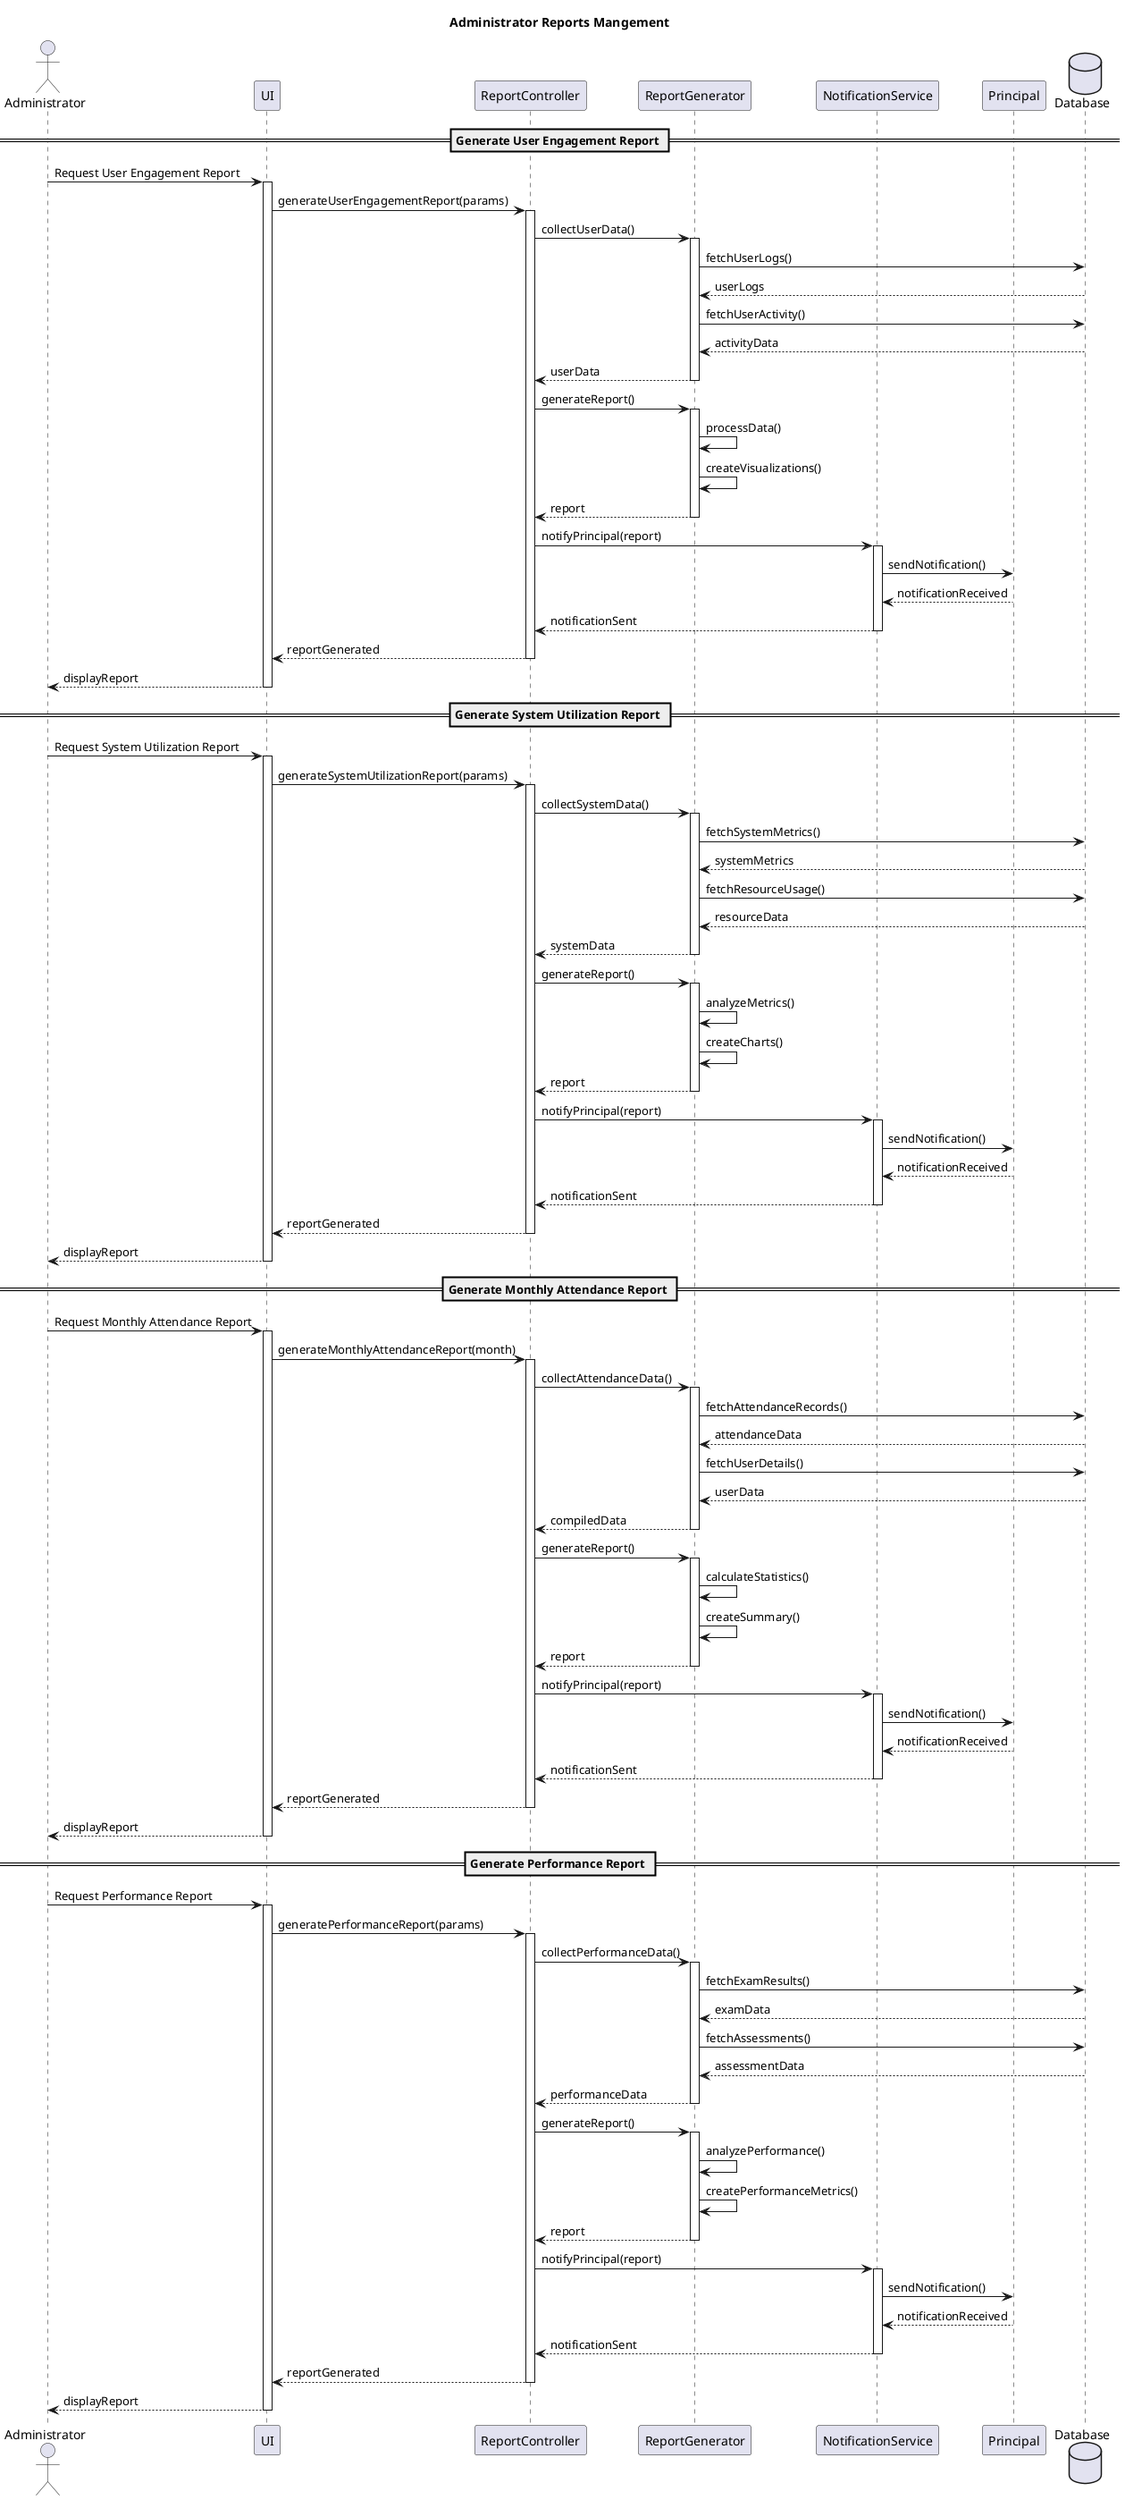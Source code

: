 @startuml Administrator Reports Management
title Administrator Reports Mangement

actor "Administrator" as A
participant "UI" as UI
participant "ReportController" as RC
participant "ReportGenerator" as RG
participant "NotificationService" as NS
participant "Principal" as P
database "Database" as DB

== Generate User Engagement Report ==
A -> UI: Request User Engagement Report
activate UI
UI -> RC: generateUserEngagementReport(params)
activate RC

RC -> RG: collectUserData()
activate RG
RG -> DB: fetchUserLogs()
DB --> RG: userLogs
RG -> DB: fetchUserActivity()
DB --> RG: activityData
RG --> RC: userData
deactivate RG

RC -> RG: generateReport()
activate RG
RG -> RG: processData()
RG -> RG: createVisualizations()
RG --> RC: report
deactivate RG

RC -> NS: notifyPrincipal(report)
activate NS
NS -> P: sendNotification()
P --> NS: notificationReceived
NS --> RC: notificationSent
deactivate NS

RC --> UI: reportGenerated
deactivate RC
UI --> A: displayReport
deactivate UI

== Generate System Utilization Report ==
A -> UI: Request System Utilization Report
activate UI
UI -> RC: generateSystemUtilizationReport(params)
activate RC

RC -> RG: collectSystemData()
activate RG
RG -> DB: fetchSystemMetrics()
DB --> RG: systemMetrics
RG -> DB: fetchResourceUsage()
DB --> RG: resourceData
RG --> RC: systemData
deactivate RG

RC -> RG: generateReport()
activate RG
RG -> RG: analyzeMetrics()
RG -> RG: createCharts()
RG --> RC: report
deactivate RG

RC -> NS: notifyPrincipal(report)
activate NS
NS -> P: sendNotification()
P --> NS: notificationReceived
NS --> RC: notificationSent
deactivate NS

RC --> UI: reportGenerated
deactivate RC
UI --> A: displayReport
deactivate UI

== Generate Monthly Attendance Report ==
A -> UI: Request Monthly Attendance Report
activate UI
UI -> RC: generateMonthlyAttendanceReport(month)
activate RC

RC -> RG: collectAttendanceData()
activate RG
RG -> DB: fetchAttendanceRecords()
DB --> RG: attendanceData
RG -> DB: fetchUserDetails()
DB --> RG: userData
RG --> RC: compiledData
deactivate RG

RC -> RG: generateReport()
activate RG
RG -> RG: calculateStatistics()
RG -> RG: createSummary()
RG --> RC: report
deactivate RG

RC -> NS: notifyPrincipal(report)
activate NS
NS -> P: sendNotification()
P --> NS: notificationReceived
NS --> RC: notificationSent
deactivate NS

RC --> UI: reportGenerated
deactivate RC
UI --> A: displayReport
deactivate UI

== Generate Performance Report ==
A -> UI: Request Performance Report
activate UI
UI -> RC: generatePerformanceReport(params)
activate RC

RC -> RG: collectPerformanceData()
activate RG
RG -> DB: fetchExamResults()
DB --> RG: examData
RG -> DB: fetchAssessments()
DB --> RG: assessmentData
RG --> RC: performanceData
deactivate RG

RC -> RG: generateReport()
activate RG
RG -> RG: analyzePerformance()
RG -> RG: createPerformanceMetrics()
RG --> RC: report
deactivate RG

RC -> NS: notifyPrincipal(report)
activate NS
NS -> P: sendNotification()
P --> NS: notificationReceived
NS --> RC: notificationSent
deactivate NS

RC --> UI: reportGenerated
deactivate RC
UI --> A: displayReport
deactivate UI

@enduml